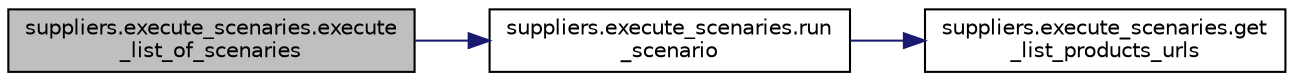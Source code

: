 digraph "suppliers.execute_scenaries.execute_list_of_scenaries"
{
 // LATEX_PDF_SIZE
  edge [fontname="Helvetica",fontsize="10",labelfontname="Helvetica",labelfontsize="10"];
  node [fontname="Helvetica",fontsize="10",shape=record];
  rankdir="LR";
  Node1 [label="suppliers.execute_scenaries.execute\l_list_of_scenaries",height=0.2,width=0.4,color="black", fillcolor="grey75", style="filled", fontcolor="black",tooltip=" "];
  Node1 -> Node2 [color="midnightblue",fontsize="10",style="solid",fontname="Helvetica"];
  Node2 [label="suppliers.execute_scenaries.run\l_scenario",height=0.2,width=0.4,color="black", fillcolor="white", style="filled",URL="$d3/de7/namespacesuppliers_1_1execute__scenaries_a8df51ad9d81612fa0024afacd45b7a17.html#a8df51ad9d81612fa0024afacd45b7a17",tooltip=" "];
  Node2 -> Node3 [color="midnightblue",fontsize="10",style="solid",fontname="Helvetica"];
  Node3 [label="suppliers.execute_scenaries.get\l_list_products_urls",height=0.2,width=0.4,color="black", fillcolor="white", style="filled",URL="$d3/de7/namespacesuppliers_1_1execute__scenaries_aa15953d42a75f3b4d4d3917c6d8084ad.html#aa15953d42a75f3b4d4d3917c6d8084ad",tooltip=" "];
}
